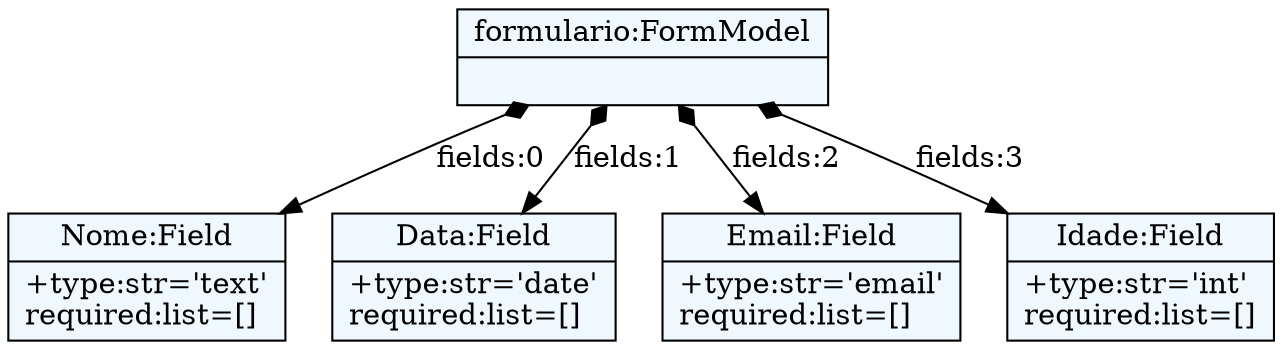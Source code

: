 
    digraph xtext {
    fontname = "Bitstream Vera Sans"
    fontsize = 8
    node[
        shape=record,
        style=filled,
        fillcolor=aliceblue
    ]
    nodesep = 0.3
    edge[dir=black,arrowtail=empty]


140515800872272 -> 140515800994256 [label="fields:0" arrowtail=diamond dir=both]
140515800994256[label="{Nome:Field|+type:str='text'\lrequired:list=[]\l}"]
140515800872272 -> 140515800994312 [label="fields:1" arrowtail=diamond dir=both]
140515800994312[label="{Data:Field|+type:str='date'\lrequired:list=[]\l}"]
140515800872272 -> 140515800994368 [label="fields:2" arrowtail=diamond dir=both]
140515800994368[label="{Email:Field|+type:str='email'\lrequired:list=[]\l}"]
140515800872272 -> 140515800994424 [label="fields:3" arrowtail=diamond dir=both]
140515800994424[label="{Idade:Field|+type:str='int'\lrequired:list=[]\l}"]
140515800872272[label="{formulario:FormModel|}"]

}
